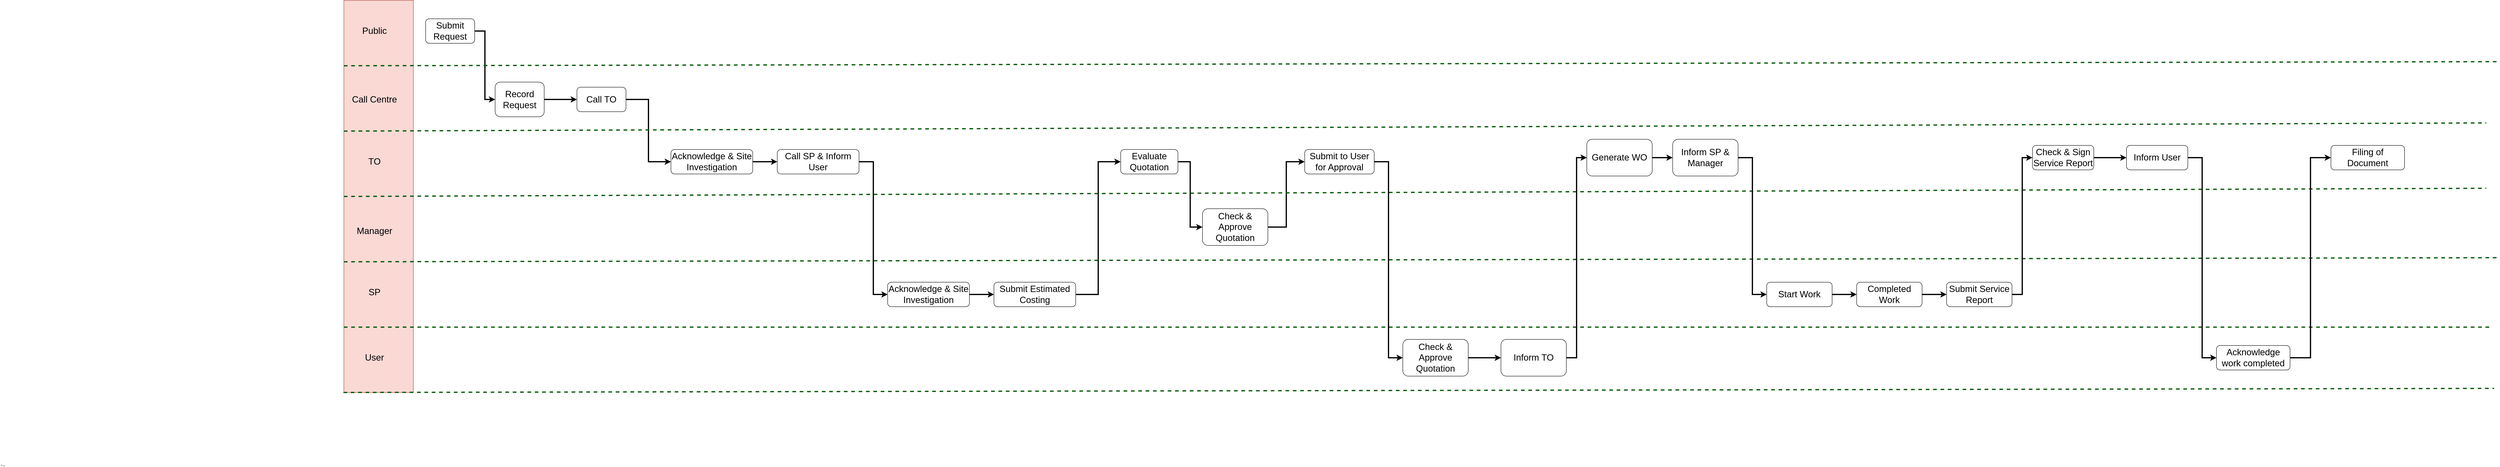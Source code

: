 <mxfile version="20.3.6" type="github" pages="2">
  <diagram name="ASIS" id="c7488fd3-1785-93aa-aadb-54a6760d102a">
    <mxGraphModel dx="3470" dy="3062" grid="1" gridSize="10" guides="1" tooltips="1" connect="1" arrows="1" fold="1" page="1" pageScale="1" pageWidth="1100" pageHeight="850" background="none" math="0" shadow="0">
      <root>
        <mxCell id="0" />
        <mxCell id="1" parent="0" />
        <mxCell id="FxHqRFaN5W-CUsaodQjh-1" value="" style="rounded=0;whiteSpace=wrap;html=1;fontSize=22;fillColor=#fad9d5;strokeColor=#ae4132;" vertex="1" parent="1">
          <mxGeometry x="-170" y="-1520" width="170" height="960" as="geometry" />
        </mxCell>
        <mxCell id="NeaglDlFWtQ8QKgBVWSo-34" value="" style="endArrow=none;dashed=1;html=1;rounded=0;" edge="1" parent="1">
          <mxGeometry width="50" height="50" relative="1" as="geometry">
            <mxPoint x="-1000" y="-380" as="sourcePoint" />
            <mxPoint x="-1010" y="-382.414" as="targetPoint" />
          </mxGeometry>
        </mxCell>
        <mxCell id="NeaglDlFWtQ8QKgBVWSo-36" value="Public" style="text;html=1;strokeColor=none;fillColor=none;align=center;verticalAlign=middle;whiteSpace=wrap;rounded=0;fontSize=22;" vertex="1" parent="1">
          <mxGeometry x="-160" y="-1460" width="130" height="30" as="geometry" />
        </mxCell>
        <mxCell id="NeaglDlFWtQ8QKgBVWSo-37" value="Call Centre&lt;span style=&quot;color: rgba(0, 0, 0, 0); font-family: monospace; font-size: 0px; text-align: start;&quot;&gt;%3CmxGraphModel%3E%3Croot%3E%3CmxCell%20id%3D%220%22%2F%3E%3CmxCell%20id%3D%221%22%20parent%3D%220%22%2F%3E%3CmxCell%20id%3D%222%22%20value%3D%22Public%22%20style%3D%22text%3Bhtml%3D1%3BstrokeColor%3Dnone%3BfillColor%3Dnone%3Balign%3Dcenter%3BverticalAlign%3Dmiddle%3BwhiteSpace%3Dwrap%3Brounded%3D0%3BfontSize%3D22%3B%22%20vertex%3D%221%22%20parent%3D%221%22%3E%3CmxGeometry%20x%3D%22-190%22%20y%3D%22-1460%22%20width%3D%22130%22%20height%3D%2230%22%20as%3D%22geometry%22%2F%3E%3C%2FmxCell%3E%3C%2Froot%3E%3C%2FmxGraphModel%3E&lt;/span&gt;" style="text;html=1;strokeColor=none;fillColor=none;align=center;verticalAlign=middle;whiteSpace=wrap;rounded=0;fontSize=22;" vertex="1" parent="1">
          <mxGeometry x="-160" y="-1292.5" width="130" height="30" as="geometry" />
        </mxCell>
        <mxCell id="NeaglDlFWtQ8QKgBVWSo-38" value="TO" style="text;html=1;strokeColor=none;fillColor=none;align=center;verticalAlign=middle;whiteSpace=wrap;rounded=0;fontSize=22;" vertex="1" parent="1">
          <mxGeometry x="-160" y="-1140" width="130" height="30" as="geometry" />
        </mxCell>
        <mxCell id="NeaglDlFWtQ8QKgBVWSo-39" value="Manager" style="text;html=1;strokeColor=none;fillColor=none;align=center;verticalAlign=middle;whiteSpace=wrap;rounded=0;fontSize=22;" vertex="1" parent="1">
          <mxGeometry x="-160" y="-970" width="130" height="30" as="geometry" />
        </mxCell>
        <mxCell id="NeaglDlFWtQ8QKgBVWSo-40" value="SP" style="text;html=1;strokeColor=none;fillColor=none;align=center;verticalAlign=middle;whiteSpace=wrap;rounded=0;fontSize=22;" vertex="1" parent="1">
          <mxGeometry x="-160" y="-820" width="130" height="30" as="geometry" />
        </mxCell>
        <mxCell id="NeaglDlFWtQ8QKgBVWSo-41" value="User" style="text;html=1;strokeColor=none;fillColor=none;align=center;verticalAlign=middle;whiteSpace=wrap;rounded=0;fontSize=22;" vertex="1" parent="1">
          <mxGeometry x="-160" y="-660" width="130" height="30" as="geometry" />
        </mxCell>
        <mxCell id="NeaglDlFWtQ8QKgBVWSo-46" value="" style="edgeStyle=orthogonalEdgeStyle;rounded=0;orthogonalLoop=1;jettySize=auto;html=1;fontSize=22;entryX=0;entryY=0.5;entryDx=0;entryDy=0;strokeWidth=3;" edge="1" parent="1" source="NeaglDlFWtQ8QKgBVWSo-42" target="NeaglDlFWtQ8QKgBVWSo-43">
          <mxGeometry relative="1" as="geometry">
            <mxPoint x="370" y="-1445" as="targetPoint" />
          </mxGeometry>
        </mxCell>
        <mxCell id="NeaglDlFWtQ8QKgBVWSo-42" value="Submit Request" style="rounded=1;whiteSpace=wrap;html=1;fontSize=22;" vertex="1" parent="1">
          <mxGeometry x="30" y="-1475" width="120" height="60" as="geometry" />
        </mxCell>
        <mxCell id="NeaglDlFWtQ8QKgBVWSo-49" value="" style="edgeStyle=orthogonalEdgeStyle;rounded=0;orthogonalLoop=1;jettySize=auto;html=1;fontSize=22;strokeWidth=3;" edge="1" parent="1" source="NeaglDlFWtQ8QKgBVWSo-43" target="NeaglDlFWtQ8QKgBVWSo-48">
          <mxGeometry relative="1" as="geometry" />
        </mxCell>
        <mxCell id="NeaglDlFWtQ8QKgBVWSo-43" value="Record Request" style="rounded=1;whiteSpace=wrap;html=1;fontSize=22;" vertex="1" parent="1">
          <mxGeometry x="200" y="-1320" width="120" height="85" as="geometry" />
        </mxCell>
        <mxCell id="FxHqRFaN5W-CUsaodQjh-2" style="edgeStyle=orthogonalEdgeStyle;rounded=0;orthogonalLoop=1;jettySize=auto;html=1;entryX=0;entryY=0.5;entryDx=0;entryDy=0;strokeWidth=3;fontSize=22;" edge="1" parent="1" source="NeaglDlFWtQ8QKgBVWSo-48" target="NeaglDlFWtQ8QKgBVWSo-50">
          <mxGeometry relative="1" as="geometry" />
        </mxCell>
        <mxCell id="NeaglDlFWtQ8QKgBVWSo-48" value="Call TO" style="rounded=1;whiteSpace=wrap;html=1;fontSize=22;" vertex="1" parent="1">
          <mxGeometry x="400" y="-1307.5" width="120" height="60" as="geometry" />
        </mxCell>
        <mxCell id="NeaglDlFWtQ8QKgBVWSo-54" value="" style="edgeStyle=orthogonalEdgeStyle;rounded=0;orthogonalLoop=1;jettySize=auto;html=1;fontSize=22;strokeWidth=3;" edge="1" parent="1" source="NeaglDlFWtQ8QKgBVWSo-50" target="NeaglDlFWtQ8QKgBVWSo-53">
          <mxGeometry relative="1" as="geometry" />
        </mxCell>
        <mxCell id="NeaglDlFWtQ8QKgBVWSo-50" value="Acknowledge &amp;amp; Site Investigation" style="rounded=1;whiteSpace=wrap;html=1;fontSize=22;" vertex="1" parent="1">
          <mxGeometry x="630" y="-1155" width="200" height="60" as="geometry" />
        </mxCell>
        <mxCell id="NeaglDlFWtQ8QKgBVWSo-57" style="edgeStyle=orthogonalEdgeStyle;rounded=0;orthogonalLoop=1;jettySize=auto;html=1;exitX=1;exitY=0.5;exitDx=0;exitDy=0;entryX=0;entryY=0.5;entryDx=0;entryDy=0;fontSize=22;strokeWidth=3;" edge="1" parent="1" source="NeaglDlFWtQ8QKgBVWSo-53" target="NeaglDlFWtQ8QKgBVWSo-56">
          <mxGeometry relative="1" as="geometry" />
        </mxCell>
        <mxCell id="NeaglDlFWtQ8QKgBVWSo-53" value="Call SP &amp;amp; Inform User" style="rounded=1;whiteSpace=wrap;html=1;fontSize=22;" vertex="1" parent="1">
          <mxGeometry x="890" y="-1155" width="200" height="60" as="geometry" />
        </mxCell>
        <mxCell id="NeaglDlFWtQ8QKgBVWSo-66" style="edgeStyle=orthogonalEdgeStyle;rounded=0;orthogonalLoop=1;jettySize=auto;html=1;entryX=0;entryY=0.5;entryDx=0;entryDy=0;fontSize=22;strokeWidth=3;" edge="1" parent="1" source="NeaglDlFWtQ8QKgBVWSo-55" target="NeaglDlFWtQ8QKgBVWSo-61">
          <mxGeometry relative="1" as="geometry" />
        </mxCell>
        <mxCell id="NeaglDlFWtQ8QKgBVWSo-55" value="Submit Estimated Costing" style="rounded=1;whiteSpace=wrap;html=1;fontSize=22;" vertex="1" parent="1">
          <mxGeometry x="1420" y="-830" width="200" height="60" as="geometry" />
        </mxCell>
        <mxCell id="NeaglDlFWtQ8QKgBVWSo-60" value="" style="edgeStyle=orthogonalEdgeStyle;rounded=0;orthogonalLoop=1;jettySize=auto;html=1;fontSize=22;strokeWidth=3;" edge="1" parent="1" source="NeaglDlFWtQ8QKgBVWSo-56" target="NeaglDlFWtQ8QKgBVWSo-55">
          <mxGeometry relative="1" as="geometry" />
        </mxCell>
        <mxCell id="NeaglDlFWtQ8QKgBVWSo-56" value="Acknowledge &amp;amp; Site Investigation" style="rounded=1;whiteSpace=wrap;html=1;fontSize=22;" vertex="1" parent="1">
          <mxGeometry x="1160" y="-830" width="200" height="60" as="geometry" />
        </mxCell>
        <mxCell id="NeaglDlFWtQ8QKgBVWSo-69" style="edgeStyle=orthogonalEdgeStyle;rounded=0;orthogonalLoop=1;jettySize=auto;html=1;fontSize=22;entryX=0;entryY=0.5;entryDx=0;entryDy=0;strokeWidth=3;" edge="1" parent="1" source="NeaglDlFWtQ8QKgBVWSo-61" target="NeaglDlFWtQ8QKgBVWSo-67">
          <mxGeometry relative="1" as="geometry" />
        </mxCell>
        <mxCell id="NeaglDlFWtQ8QKgBVWSo-61" value="Evaluate Quotation" style="rounded=1;whiteSpace=wrap;html=1;fontSize=22;" vertex="1" parent="1">
          <mxGeometry x="1730" y="-1155" width="140" height="60" as="geometry" />
        </mxCell>
        <mxCell id="NeaglDlFWtQ8QKgBVWSo-71" style="edgeStyle=orthogonalEdgeStyle;rounded=0;orthogonalLoop=1;jettySize=auto;html=1;entryX=0;entryY=0.5;entryDx=0;entryDy=0;fontSize=22;strokeWidth=3;" edge="1" parent="1" source="NeaglDlFWtQ8QKgBVWSo-67" target="NeaglDlFWtQ8QKgBVWSo-111">
          <mxGeometry relative="1" as="geometry" />
        </mxCell>
        <mxCell id="NeaglDlFWtQ8QKgBVWSo-67" value="Check &amp;amp; Approve Quotation" style="rounded=1;whiteSpace=wrap;html=1;fontSize=22;" vertex="1" parent="1">
          <mxGeometry x="1930" y="-1010" width="160" height="90" as="geometry" />
        </mxCell>
        <mxCell id="NeaglDlFWtQ8QKgBVWSo-83" value="" style="edgeStyle=orthogonalEdgeStyle;rounded=0;orthogonalLoop=1;jettySize=auto;html=1;strokeWidth=3;fontSize=22;" edge="1" parent="1" source="NeaglDlFWtQ8QKgBVWSo-68" target="NeaglDlFWtQ8QKgBVWSo-82">
          <mxGeometry relative="1" as="geometry" />
        </mxCell>
        <mxCell id="NeaglDlFWtQ8QKgBVWSo-68" value="Check &amp;amp; Approve Quotation" style="rounded=1;whiteSpace=wrap;html=1;fontSize=22;" vertex="1" parent="1">
          <mxGeometry x="2420" y="-690" width="160" height="90" as="geometry" />
        </mxCell>
        <mxCell id="NeaglDlFWtQ8QKgBVWSo-72" value="" style="endArrow=none;dashed=1;html=1;rounded=0;fontSize=22;fillColor=#008a00;strokeColor=#005700;strokeWidth=3;" edge="1" parent="1">
          <mxGeometry width="50" height="50" relative="1" as="geometry">
            <mxPoint x="-170" y="-1360" as="sourcePoint" />
            <mxPoint x="5100" y="-1370" as="targetPoint" />
          </mxGeometry>
        </mxCell>
        <mxCell id="NeaglDlFWtQ8QKgBVWSo-76" value="" style="endArrow=none;dashed=1;html=1;rounded=0;fontSize=22;fillColor=#008a00;strokeColor=#005700;strokeWidth=3;" edge="1" parent="1">
          <mxGeometry width="50" height="50" relative="1" as="geometry">
            <mxPoint x="-170" y="-720" as="sourcePoint" />
            <mxPoint x="5080" y="-720" as="targetPoint" />
          </mxGeometry>
        </mxCell>
        <mxCell id="NeaglDlFWtQ8QKgBVWSo-78" value="" style="endArrow=none;dashed=1;html=1;rounded=0;fontSize=22;fillColor=#008a00;strokeColor=#005700;strokeWidth=3;" edge="1" parent="1">
          <mxGeometry width="50" height="50" relative="1" as="geometry">
            <mxPoint x="-170" y="-1200" as="sourcePoint" />
            <mxPoint x="5070" y="-1220" as="targetPoint" />
          </mxGeometry>
        </mxCell>
        <mxCell id="NeaglDlFWtQ8QKgBVWSo-79" value="" style="endArrow=none;dashed=1;html=1;rounded=0;fontSize=22;fillColor=#008a00;strokeColor=#005700;strokeWidth=3;" edge="1" parent="1">
          <mxGeometry width="50" height="50" relative="1" as="geometry">
            <mxPoint x="-170" y="-1040" as="sourcePoint" />
            <mxPoint x="5070" y="-1060" as="targetPoint" />
          </mxGeometry>
        </mxCell>
        <mxCell id="NeaglDlFWtQ8QKgBVWSo-80" value="" style="endArrow=none;dashed=1;html=1;rounded=0;fontSize=22;fillColor=#008a00;strokeColor=#005700;strokeWidth=3;" edge="1" parent="1">
          <mxGeometry width="50" height="50" relative="1" as="geometry">
            <mxPoint x="-170" y="-880" as="sourcePoint" />
            <mxPoint x="5100" y="-890" as="targetPoint" />
          </mxGeometry>
        </mxCell>
        <mxCell id="NeaglDlFWtQ8QKgBVWSo-81" value="" style="endArrow=none;dashed=1;html=1;rounded=0;fontSize=22;fillColor=#008a00;strokeColor=#005700;strokeWidth=3;" edge="1" parent="1">
          <mxGeometry width="50" height="50" relative="1" as="geometry">
            <mxPoint x="-171" y="-560" as="sourcePoint" />
            <mxPoint x="5089" y="-570" as="targetPoint" />
          </mxGeometry>
        </mxCell>
        <mxCell id="NeaglDlFWtQ8QKgBVWSo-86" style="edgeStyle=orthogonalEdgeStyle;rounded=0;orthogonalLoop=1;jettySize=auto;html=1;entryX=0;entryY=0.5;entryDx=0;entryDy=0;strokeWidth=3;fontSize=22;" edge="1" parent="1" source="NeaglDlFWtQ8QKgBVWSo-82" target="NeaglDlFWtQ8QKgBVWSo-84">
          <mxGeometry relative="1" as="geometry" />
        </mxCell>
        <mxCell id="NeaglDlFWtQ8QKgBVWSo-82" value="Inform TO" style="rounded=1;whiteSpace=wrap;html=1;fontSize=22;" vertex="1" parent="1">
          <mxGeometry x="2660" y="-690" width="160" height="90" as="geometry" />
        </mxCell>
        <mxCell id="NeaglDlFWtQ8QKgBVWSo-89" value="" style="edgeStyle=orthogonalEdgeStyle;rounded=0;orthogonalLoop=1;jettySize=auto;html=1;strokeWidth=3;fontSize=22;" edge="1" parent="1" source="NeaglDlFWtQ8QKgBVWSo-84" target="NeaglDlFWtQ8QKgBVWSo-88">
          <mxGeometry relative="1" as="geometry" />
        </mxCell>
        <mxCell id="NeaglDlFWtQ8QKgBVWSo-84" value="Generate WO" style="rounded=1;whiteSpace=wrap;html=1;fontSize=22;" vertex="1" parent="1">
          <mxGeometry x="2870" y="-1180" width="160" height="90" as="geometry" />
        </mxCell>
        <mxCell id="NeaglDlFWtQ8QKgBVWSo-93" value="" style="edgeStyle=orthogonalEdgeStyle;rounded=0;orthogonalLoop=1;jettySize=auto;html=1;strokeWidth=3;fontSize=22;" edge="1" parent="1" source="NeaglDlFWtQ8QKgBVWSo-87" target="NeaglDlFWtQ8QKgBVWSo-91">
          <mxGeometry relative="1" as="geometry" />
        </mxCell>
        <mxCell id="NeaglDlFWtQ8QKgBVWSo-87" value="Start Work" style="rounded=1;whiteSpace=wrap;html=1;fontSize=22;" vertex="1" parent="1">
          <mxGeometry x="3310" y="-830" width="160" height="60" as="geometry" />
        </mxCell>
        <mxCell id="NeaglDlFWtQ8QKgBVWSo-90" value="" style="edgeStyle=orthogonalEdgeStyle;rounded=0;orthogonalLoop=1;jettySize=auto;html=1;strokeWidth=3;fontSize=22;entryX=0;entryY=0.5;entryDx=0;entryDy=0;" edge="1" parent="1" source="NeaglDlFWtQ8QKgBVWSo-88" target="NeaglDlFWtQ8QKgBVWSo-87">
          <mxGeometry relative="1" as="geometry" />
        </mxCell>
        <mxCell id="NeaglDlFWtQ8QKgBVWSo-88" value="Inform SP &amp;amp; Manager" style="rounded=1;whiteSpace=wrap;html=1;fontSize=22;" vertex="1" parent="1">
          <mxGeometry x="3080" y="-1180" width="160" height="90" as="geometry" />
        </mxCell>
        <mxCell id="NeaglDlFWtQ8QKgBVWSo-94" value="" style="edgeStyle=orthogonalEdgeStyle;rounded=0;orthogonalLoop=1;jettySize=auto;html=1;strokeWidth=3;fontSize=22;" edge="1" parent="1" source="NeaglDlFWtQ8QKgBVWSo-91" target="NeaglDlFWtQ8QKgBVWSo-92">
          <mxGeometry relative="1" as="geometry" />
        </mxCell>
        <mxCell id="NeaglDlFWtQ8QKgBVWSo-91" value="Completed Work" style="rounded=1;whiteSpace=wrap;html=1;fontSize=22;" vertex="1" parent="1">
          <mxGeometry x="3530" y="-830" width="160" height="60" as="geometry" />
        </mxCell>
        <mxCell id="NeaglDlFWtQ8QKgBVWSo-100" value="" style="edgeStyle=orthogonalEdgeStyle;rounded=0;orthogonalLoop=1;jettySize=auto;html=1;strokeWidth=3;fontSize=22;entryX=0;entryY=0.5;entryDx=0;entryDy=0;" edge="1" parent="1" source="NeaglDlFWtQ8QKgBVWSo-92" target="NeaglDlFWtQ8QKgBVWSo-95">
          <mxGeometry relative="1" as="geometry" />
        </mxCell>
        <mxCell id="NeaglDlFWtQ8QKgBVWSo-92" value="Submit Service Report" style="rounded=1;whiteSpace=wrap;html=1;fontSize=22;" vertex="1" parent="1">
          <mxGeometry x="3750" y="-830" width="160" height="60" as="geometry" />
        </mxCell>
        <mxCell id="NeaglDlFWtQ8QKgBVWSo-109" value="" style="edgeStyle=orthogonalEdgeStyle;rounded=0;orthogonalLoop=1;jettySize=auto;html=1;strokeWidth=3;fontSize=22;" edge="1" parent="1" source="NeaglDlFWtQ8QKgBVWSo-95" target="NeaglDlFWtQ8QKgBVWSo-108">
          <mxGeometry relative="1" as="geometry" />
        </mxCell>
        <mxCell id="NeaglDlFWtQ8QKgBVWSo-95" value="Check &amp;amp; Sign Service Report" style="rounded=1;whiteSpace=wrap;html=1;fontSize=22;" vertex="1" parent="1">
          <mxGeometry x="3960" y="-1165" width="150" height="60" as="geometry" />
        </mxCell>
        <mxCell id="NeaglDlFWtQ8QKgBVWSo-115" style="edgeStyle=orthogonalEdgeStyle;rounded=0;orthogonalLoop=1;jettySize=auto;html=1;entryX=0;entryY=0.5;entryDx=0;entryDy=0;strokeWidth=3;fontSize=22;" edge="1" parent="1" source="NeaglDlFWtQ8QKgBVWSo-108" target="NeaglDlFWtQ8QKgBVWSo-114">
          <mxGeometry relative="1" as="geometry" />
        </mxCell>
        <mxCell id="NeaglDlFWtQ8QKgBVWSo-108" value="Inform User" style="rounded=1;whiteSpace=wrap;html=1;fontSize=22;" vertex="1" parent="1">
          <mxGeometry x="4190" y="-1165" width="150" height="60" as="geometry" />
        </mxCell>
        <mxCell id="NeaglDlFWtQ8QKgBVWSo-112" style="edgeStyle=orthogonalEdgeStyle;rounded=0;orthogonalLoop=1;jettySize=auto;html=1;entryX=0;entryY=0.5;entryDx=0;entryDy=0;strokeWidth=3;fontSize=22;" edge="1" parent="1" source="NeaglDlFWtQ8QKgBVWSo-111" target="NeaglDlFWtQ8QKgBVWSo-68">
          <mxGeometry relative="1" as="geometry" />
        </mxCell>
        <mxCell id="NeaglDlFWtQ8QKgBVWSo-111" value="Submit to User for Approval" style="rounded=1;whiteSpace=wrap;html=1;fontSize=22;" vertex="1" parent="1">
          <mxGeometry x="2180" y="-1155" width="170" height="60" as="geometry" />
        </mxCell>
        <mxCell id="NeaglDlFWtQ8QKgBVWSo-117" style="edgeStyle=orthogonalEdgeStyle;rounded=0;orthogonalLoop=1;jettySize=auto;html=1;entryX=0;entryY=0.5;entryDx=0;entryDy=0;strokeWidth=3;fontSize=22;" edge="1" parent="1" source="NeaglDlFWtQ8QKgBVWSo-114" target="NeaglDlFWtQ8QKgBVWSo-116">
          <mxGeometry relative="1" as="geometry" />
        </mxCell>
        <mxCell id="NeaglDlFWtQ8QKgBVWSo-114" value="Acknowledge work completed" style="rounded=1;whiteSpace=wrap;html=1;fontSize=22;" vertex="1" parent="1">
          <mxGeometry x="4410" y="-675" width="180" height="60" as="geometry" />
        </mxCell>
        <mxCell id="NeaglDlFWtQ8QKgBVWSo-116" value="Filing of Document" style="rounded=1;whiteSpace=wrap;html=1;fontSize=22;" vertex="1" parent="1">
          <mxGeometry x="4690" y="-1165" width="180" height="60" as="geometry" />
        </mxCell>
        <mxCell id="BtrbXMKDM2yIWQPxYRIO-1" style="edgeStyle=orthogonalEdgeStyle;rounded=0;orthogonalLoop=1;jettySize=auto;html=1;exitX=0.5;exitY=1;exitDx=0;exitDy=0;strokeWidth=3;fontSize=22;" edge="1" parent="1" source="NeaglDlFWtQ8QKgBVWSo-39" target="NeaglDlFWtQ8QKgBVWSo-39">
          <mxGeometry relative="1" as="geometry" />
        </mxCell>
      </root>
    </mxGraphModel>
  </diagram>
  <diagram name="TOBE" id="hmnUseoVi6uBbz61KYQH">
    <mxGraphModel dx="4260" dy="3516" grid="1" gridSize="10" guides="1" tooltips="1" connect="1" arrows="1" fold="1" page="1" pageScale="1" pageWidth="1100" pageHeight="850" background="none" math="0" shadow="0">
      <root>
        <mxCell id="Gj5lnTlZUi1Xis_YQHNW-0" />
        <mxCell id="Gj5lnTlZUi1Xis_YQHNW-1" parent="Gj5lnTlZUi1Xis_YQHNW-0" />
        <mxCell id="Gj5lnTlZUi1Xis_YQHNW-2" value="" style="rounded=0;whiteSpace=wrap;html=1;fontSize=22;fillColor=#b1ddf0;strokeColor=#10739e;" vertex="1" parent="Gj5lnTlZUi1Xis_YQHNW-1">
          <mxGeometry x="-170" y="-1520" width="180" height="1130" as="geometry" />
        </mxCell>
        <mxCell id="Gj5lnTlZUi1Xis_YQHNW-3" value="" style="endArrow=none;dashed=1;html=1;rounded=0;" edge="1" parent="Gj5lnTlZUi1Xis_YQHNW-1">
          <mxGeometry width="50" height="50" relative="1" as="geometry">
            <mxPoint x="-1000" y="-380" as="sourcePoint" />
            <mxPoint x="-1010" y="-382.414" as="targetPoint" />
          </mxGeometry>
        </mxCell>
        <mxCell id="Gj5lnTlZUi1Xis_YQHNW-4" value="Public" style="text;html=1;strokeColor=none;fillColor=none;align=center;verticalAlign=middle;whiteSpace=wrap;rounded=0;fontSize=22;" vertex="1" parent="Gj5lnTlZUi1Xis_YQHNW-1">
          <mxGeometry x="-160" y="-1460" width="130" height="30" as="geometry" />
        </mxCell>
        <mxCell id="Gj5lnTlZUi1Xis_YQHNW-5" value="Call Centre&lt;span style=&quot;color: rgba(0, 0, 0, 0); font-family: monospace; font-size: 0px; text-align: start;&quot;&gt;%3CmxGraphModel%3E%3Croot%3E%3CmxCell%20id%3D%220%22%2F%3E%3CmxCell%20id%3D%221%22%20parent%3D%220%22%2F%3E%3CmxCell%20id%3D%222%22%20value%3D%22Public%22%20style%3D%22text%3Bhtml%3D1%3BstrokeColor%3Dnone%3BfillColor%3Dnone%3Balign%3Dcenter%3BverticalAlign%3Dmiddle%3BwhiteSpace%3Dwrap%3Brounded%3D0%3BfontSize%3D22%3B%22%20vertex%3D%221%22%20parent%3D%221%22%3E%3CmxGeometry%20x%3D%22-190%22%20y%3D%22-1460%22%20width%3D%22130%22%20height%3D%2230%22%20as%3D%22geometry%22%2F%3E%3C%2FmxCell%3E%3C%2Froot%3E%3C%2FmxGraphModel%3E&lt;/span&gt;" style="text;html=1;strokeColor=none;fillColor=none;align=center;verticalAlign=middle;whiteSpace=wrap;rounded=0;fontSize=22;" vertex="1" parent="Gj5lnTlZUi1Xis_YQHNW-1">
          <mxGeometry x="-160" y="-1292.5" width="130" height="30" as="geometry" />
        </mxCell>
        <mxCell id="Gj5lnTlZUi1Xis_YQHNW-6" value="TO" style="text;html=1;strokeColor=none;fillColor=none;align=center;verticalAlign=middle;whiteSpace=wrap;rounded=0;fontSize=22;" vertex="1" parent="Gj5lnTlZUi1Xis_YQHNW-1">
          <mxGeometry x="-160" y="-1140" width="130" height="30" as="geometry" />
        </mxCell>
        <mxCell id="Gj5lnTlZUi1Xis_YQHNW-7" value="Manager" style="text;html=1;strokeColor=none;fillColor=none;align=center;verticalAlign=middle;whiteSpace=wrap;rounded=0;fontSize=22;" vertex="1" parent="Gj5lnTlZUi1Xis_YQHNW-1">
          <mxGeometry x="-160" y="-970" width="130" height="30" as="geometry" />
        </mxCell>
        <mxCell id="Gj5lnTlZUi1Xis_YQHNW-8" value="SP" style="text;html=1;strokeColor=none;fillColor=none;align=center;verticalAlign=middle;whiteSpace=wrap;rounded=0;fontSize=22;" vertex="1" parent="Gj5lnTlZUi1Xis_YQHNW-1">
          <mxGeometry x="-160" y="-820" width="130" height="30" as="geometry" />
        </mxCell>
        <mxCell id="Gj5lnTlZUi1Xis_YQHNW-9" value="User" style="text;html=1;strokeColor=none;fillColor=none;align=center;verticalAlign=middle;whiteSpace=wrap;rounded=0;fontSize=22;" vertex="1" parent="Gj5lnTlZUi1Xis_YQHNW-1">
          <mxGeometry x="-160" y="-660" width="130" height="30" as="geometry" />
        </mxCell>
        <mxCell id="ZM6BxLnrsAWt5WzcfR6r-18" style="edgeStyle=orthogonalEdgeStyle;rounded=0;orthogonalLoop=1;jettySize=auto;html=1;exitX=0.5;exitY=1;exitDx=0;exitDy=0;strokeWidth=3;fontSize=22;dashed=1;" edge="1" parent="Gj5lnTlZUi1Xis_YQHNW-1" source="Gj5lnTlZUi1Xis_YQHNW-13">
          <mxGeometry relative="1" as="geometry">
            <mxPoint x="260" y="-520" as="targetPoint" />
          </mxGeometry>
        </mxCell>
        <mxCell id="ZM6BxLnrsAWt5WzcfR6r-27" style="edgeStyle=orthogonalEdgeStyle;rounded=0;orthogonalLoop=1;jettySize=auto;html=1;exitX=1;exitY=0.5;exitDx=0;exitDy=0;entryX=0;entryY=0.5;entryDx=0;entryDy=0;strokeWidth=3;fontSize=22;" edge="1" parent="Gj5lnTlZUi1Xis_YQHNW-1" source="Gj5lnTlZUi1Xis_YQHNW-13" target="Gj5lnTlZUi1Xis_YQHNW-23">
          <mxGeometry relative="1" as="geometry" />
        </mxCell>
        <mxCell id="Gj5lnTlZUi1Xis_YQHNW-13" value="Record Request" style="rounded=1;whiteSpace=wrap;html=1;fontSize=22;" vertex="1" parent="Gj5lnTlZUi1Xis_YQHNW-1">
          <mxGeometry x="200" y="-1320" width="120" height="85" as="geometry" />
        </mxCell>
        <mxCell id="Gj5lnTlZUi1Xis_YQHNW-20" style="edgeStyle=orthogonalEdgeStyle;rounded=0;orthogonalLoop=1;jettySize=auto;html=1;entryX=0;entryY=0.5;entryDx=0;entryDy=0;fontSize=22;strokeWidth=3;" edge="1" parent="Gj5lnTlZUi1Xis_YQHNW-1" source="Gj5lnTlZUi1Xis_YQHNW-21" target="Gj5lnTlZUi1Xis_YQHNW-25">
          <mxGeometry relative="1" as="geometry" />
        </mxCell>
        <mxCell id="Gj5lnTlZUi1Xis_YQHNW-21" value="Submit Estimated Costing" style="rounded=1;whiteSpace=wrap;html=1;fontSize=22;" vertex="1" parent="Gj5lnTlZUi1Xis_YQHNW-1">
          <mxGeometry x="1440" y="-500" width="200" height="60" as="geometry" />
        </mxCell>
        <mxCell id="Gj5lnTlZUi1Xis_YQHNW-22" value="" style="edgeStyle=orthogonalEdgeStyle;rounded=0;orthogonalLoop=1;jettySize=auto;html=1;fontSize=22;strokeWidth=3;" edge="1" parent="Gj5lnTlZUi1Xis_YQHNW-1" source="Gj5lnTlZUi1Xis_YQHNW-23" target="Gj5lnTlZUi1Xis_YQHNW-21">
          <mxGeometry relative="1" as="geometry" />
        </mxCell>
        <mxCell id="ZM6BxLnrsAWt5WzcfR6r-29" style="edgeStyle=orthogonalEdgeStyle;rounded=0;orthogonalLoop=1;jettySize=auto;html=1;exitX=0.5;exitY=1;exitDx=0;exitDy=0;dashed=1;strokeWidth=3;fontSize=22;" edge="1" parent="Gj5lnTlZUi1Xis_YQHNW-1" source="Gj5lnTlZUi1Xis_YQHNW-23">
          <mxGeometry relative="1" as="geometry">
            <mxPoint x="1260" y="-500" as="targetPoint" />
          </mxGeometry>
        </mxCell>
        <mxCell id="Gj5lnTlZUi1Xis_YQHNW-23" value="Acknowledge &amp;amp; Site Investigation" style="rounded=1;whiteSpace=wrap;html=1;fontSize=22;" vertex="1" parent="Gj5lnTlZUi1Xis_YQHNW-1">
          <mxGeometry x="1160" y="-830" width="200" height="60" as="geometry" />
        </mxCell>
        <mxCell id="Gj5lnTlZUi1Xis_YQHNW-24" style="edgeStyle=orthogonalEdgeStyle;rounded=0;orthogonalLoop=1;jettySize=auto;html=1;fontSize=22;entryX=0;entryY=0.5;entryDx=0;entryDy=0;strokeWidth=3;" edge="1" parent="Gj5lnTlZUi1Xis_YQHNW-1" source="Gj5lnTlZUi1Xis_YQHNW-25" target="Gj5lnTlZUi1Xis_YQHNW-27">
          <mxGeometry relative="1" as="geometry" />
        </mxCell>
        <mxCell id="Gj5lnTlZUi1Xis_YQHNW-25" value="Evaluate Quotation" style="rounded=1;whiteSpace=wrap;html=1;fontSize=22;" vertex="1" parent="Gj5lnTlZUi1Xis_YQHNW-1">
          <mxGeometry x="1730" y="-1155" width="140" height="60" as="geometry" />
        </mxCell>
        <mxCell id="Gj5lnTlZUi1Xis_YQHNW-26" style="edgeStyle=orthogonalEdgeStyle;rounded=0;orthogonalLoop=1;jettySize=auto;html=1;entryX=0;entryY=0.5;entryDx=0;entryDy=0;fontSize=22;strokeWidth=3;" edge="1" parent="Gj5lnTlZUi1Xis_YQHNW-1" source="Gj5lnTlZUi1Xis_YQHNW-27" target="Gj5lnTlZUi1Xis_YQHNW-53">
          <mxGeometry relative="1" as="geometry" />
        </mxCell>
        <mxCell id="Gj5lnTlZUi1Xis_YQHNW-27" value="Check &amp;amp; Approve Quotation" style="rounded=1;whiteSpace=wrap;html=1;fontSize=22;" vertex="1" parent="Gj5lnTlZUi1Xis_YQHNW-1">
          <mxGeometry x="1930" y="-1010" width="160" height="90" as="geometry" />
        </mxCell>
        <mxCell id="Gj5lnTlZUi1Xis_YQHNW-28" value="" style="edgeStyle=orthogonalEdgeStyle;rounded=0;orthogonalLoop=1;jettySize=auto;html=1;strokeWidth=3;fontSize=22;" edge="1" parent="Gj5lnTlZUi1Xis_YQHNW-1" source="Gj5lnTlZUi1Xis_YQHNW-29" target="Gj5lnTlZUi1Xis_YQHNW-37">
          <mxGeometry relative="1" as="geometry" />
        </mxCell>
        <mxCell id="Gj5lnTlZUi1Xis_YQHNW-29" value="Check &amp;amp; Approve Quotation" style="rounded=1;whiteSpace=wrap;html=1;fontSize=22;" vertex="1" parent="Gj5lnTlZUi1Xis_YQHNW-1">
          <mxGeometry x="2420" y="-690" width="160" height="90" as="geometry" />
        </mxCell>
        <mxCell id="Gj5lnTlZUi1Xis_YQHNW-30" value="" style="endArrow=none;dashed=1;html=1;rounded=0;fontSize=22;fillColor=#008a00;strokeColor=#005700;strokeWidth=3;" edge="1" parent="Gj5lnTlZUi1Xis_YQHNW-1">
          <mxGeometry width="50" height="50" relative="1" as="geometry">
            <mxPoint x="-170" y="-1360" as="sourcePoint" />
            <mxPoint x="5100" y="-1370" as="targetPoint" />
          </mxGeometry>
        </mxCell>
        <mxCell id="Gj5lnTlZUi1Xis_YQHNW-31" value="" style="endArrow=none;dashed=1;html=1;rounded=0;fontSize=22;fillColor=#008a00;strokeColor=#005700;strokeWidth=3;" edge="1" parent="Gj5lnTlZUi1Xis_YQHNW-1">
          <mxGeometry width="50" height="50" relative="1" as="geometry">
            <mxPoint x="-170" y="-720" as="sourcePoint" />
            <mxPoint x="5080" y="-720" as="targetPoint" />
          </mxGeometry>
        </mxCell>
        <mxCell id="Gj5lnTlZUi1Xis_YQHNW-32" value="" style="endArrow=none;dashed=1;html=1;rounded=0;fontSize=22;fillColor=#008a00;strokeColor=#005700;strokeWidth=3;" edge="1" parent="Gj5lnTlZUi1Xis_YQHNW-1">
          <mxGeometry width="50" height="50" relative="1" as="geometry">
            <mxPoint x="-170" y="-1200" as="sourcePoint" />
            <mxPoint x="5070" y="-1220" as="targetPoint" />
          </mxGeometry>
        </mxCell>
        <mxCell id="Gj5lnTlZUi1Xis_YQHNW-33" value="" style="endArrow=none;dashed=1;html=1;rounded=0;fontSize=22;fillColor=#008a00;strokeColor=#005700;strokeWidth=3;" edge="1" parent="Gj5lnTlZUi1Xis_YQHNW-1">
          <mxGeometry width="50" height="50" relative="1" as="geometry">
            <mxPoint x="-170" y="-1040" as="sourcePoint" />
            <mxPoint x="5070" y="-1060" as="targetPoint" />
          </mxGeometry>
        </mxCell>
        <mxCell id="Gj5lnTlZUi1Xis_YQHNW-34" value="" style="endArrow=none;dashed=1;html=1;rounded=0;fontSize=22;fillColor=#008a00;strokeColor=#005700;strokeWidth=3;" edge="1" parent="Gj5lnTlZUi1Xis_YQHNW-1">
          <mxGeometry width="50" height="50" relative="1" as="geometry">
            <mxPoint x="-170" y="-880" as="sourcePoint" />
            <mxPoint x="5100" y="-890" as="targetPoint" />
          </mxGeometry>
        </mxCell>
        <mxCell id="Gj5lnTlZUi1Xis_YQHNW-35" value="" style="endArrow=none;dashed=1;html=1;rounded=0;fontSize=22;fillColor=#008a00;strokeColor=#005700;strokeWidth=3;" edge="1" parent="Gj5lnTlZUi1Xis_YQHNW-1">
          <mxGeometry width="50" height="50" relative="1" as="geometry">
            <mxPoint x="-171" y="-560" as="sourcePoint" />
            <mxPoint x="5089" y="-570" as="targetPoint" />
          </mxGeometry>
        </mxCell>
        <mxCell id="Gj5lnTlZUi1Xis_YQHNW-36" style="edgeStyle=orthogonalEdgeStyle;rounded=0;orthogonalLoop=1;jettySize=auto;html=1;entryX=0;entryY=0.5;entryDx=0;entryDy=0;strokeWidth=3;fontSize=22;" edge="1" parent="Gj5lnTlZUi1Xis_YQHNW-1" source="Gj5lnTlZUi1Xis_YQHNW-37" target="Gj5lnTlZUi1Xis_YQHNW-39">
          <mxGeometry relative="1" as="geometry" />
        </mxCell>
        <mxCell id="Gj5lnTlZUi1Xis_YQHNW-37" value="Inform TO" style="rounded=1;whiteSpace=wrap;html=1;fontSize=22;" vertex="1" parent="Gj5lnTlZUi1Xis_YQHNW-1">
          <mxGeometry x="2660" y="-690" width="160" height="90" as="geometry" />
        </mxCell>
        <mxCell id="Gj5lnTlZUi1Xis_YQHNW-38" value="" style="edgeStyle=orthogonalEdgeStyle;rounded=0;orthogonalLoop=1;jettySize=auto;html=1;strokeWidth=3;fontSize=22;" edge="1" parent="Gj5lnTlZUi1Xis_YQHNW-1" source="Gj5lnTlZUi1Xis_YQHNW-39" target="Gj5lnTlZUi1Xis_YQHNW-43">
          <mxGeometry relative="1" as="geometry" />
        </mxCell>
        <mxCell id="Gj5lnTlZUi1Xis_YQHNW-39" value="Generate WO" style="rounded=1;whiteSpace=wrap;html=1;fontSize=22;" vertex="1" parent="Gj5lnTlZUi1Xis_YQHNW-1">
          <mxGeometry x="2870" y="-1180" width="160" height="90" as="geometry" />
        </mxCell>
        <mxCell id="Gj5lnTlZUi1Xis_YQHNW-40" value="" style="edgeStyle=orthogonalEdgeStyle;rounded=0;orthogonalLoop=1;jettySize=auto;html=1;strokeWidth=3;fontSize=22;" edge="1" parent="Gj5lnTlZUi1Xis_YQHNW-1" source="Gj5lnTlZUi1Xis_YQHNW-41" target="Gj5lnTlZUi1Xis_YQHNW-45">
          <mxGeometry relative="1" as="geometry" />
        </mxCell>
        <mxCell id="Gj5lnTlZUi1Xis_YQHNW-41" value="Start Work" style="rounded=1;whiteSpace=wrap;html=1;fontSize=22;" vertex="1" parent="Gj5lnTlZUi1Xis_YQHNW-1">
          <mxGeometry x="3310" y="-830" width="160" height="60" as="geometry" />
        </mxCell>
        <mxCell id="Gj5lnTlZUi1Xis_YQHNW-42" value="" style="edgeStyle=orthogonalEdgeStyle;rounded=0;orthogonalLoop=1;jettySize=auto;html=1;strokeWidth=3;fontSize=22;entryX=0;entryY=0.5;entryDx=0;entryDy=0;" edge="1" parent="Gj5lnTlZUi1Xis_YQHNW-1" source="Gj5lnTlZUi1Xis_YQHNW-43" target="Gj5lnTlZUi1Xis_YQHNW-41">
          <mxGeometry relative="1" as="geometry" />
        </mxCell>
        <mxCell id="Gj5lnTlZUi1Xis_YQHNW-43" value="Inform SP &amp;amp; Manager" style="rounded=1;whiteSpace=wrap;html=1;fontSize=22;" vertex="1" parent="Gj5lnTlZUi1Xis_YQHNW-1">
          <mxGeometry x="3080" y="-1180" width="160" height="90" as="geometry" />
        </mxCell>
        <mxCell id="Gj5lnTlZUi1Xis_YQHNW-44" value="" style="edgeStyle=orthogonalEdgeStyle;rounded=0;orthogonalLoop=1;jettySize=auto;html=1;strokeWidth=3;fontSize=22;" edge="1" parent="Gj5lnTlZUi1Xis_YQHNW-1" source="Gj5lnTlZUi1Xis_YQHNW-45" target="Gj5lnTlZUi1Xis_YQHNW-47">
          <mxGeometry relative="1" as="geometry" />
        </mxCell>
        <mxCell id="Gj5lnTlZUi1Xis_YQHNW-45" value="Completed Work" style="rounded=1;whiteSpace=wrap;html=1;fontSize=22;" vertex="1" parent="Gj5lnTlZUi1Xis_YQHNW-1">
          <mxGeometry x="3530" y="-830" width="160" height="60" as="geometry" />
        </mxCell>
        <mxCell id="Gj5lnTlZUi1Xis_YQHNW-46" value="" style="edgeStyle=orthogonalEdgeStyle;rounded=0;orthogonalLoop=1;jettySize=auto;html=1;strokeWidth=3;fontSize=22;entryX=0;entryY=0.5;entryDx=0;entryDy=0;" edge="1" parent="Gj5lnTlZUi1Xis_YQHNW-1" source="Gj5lnTlZUi1Xis_YQHNW-47" target="Gj5lnTlZUi1Xis_YQHNW-49">
          <mxGeometry relative="1" as="geometry" />
        </mxCell>
        <mxCell id="Gj5lnTlZUi1Xis_YQHNW-47" value="Submit Service Report" style="rounded=1;whiteSpace=wrap;html=1;fontSize=22;" vertex="1" parent="Gj5lnTlZUi1Xis_YQHNW-1">
          <mxGeometry x="3750" y="-830" width="160" height="60" as="geometry" />
        </mxCell>
        <mxCell id="Gj5lnTlZUi1Xis_YQHNW-48" value="" style="edgeStyle=orthogonalEdgeStyle;rounded=0;orthogonalLoop=1;jettySize=auto;html=1;strokeWidth=3;fontSize=22;" edge="1" parent="Gj5lnTlZUi1Xis_YQHNW-1" source="Gj5lnTlZUi1Xis_YQHNW-49" target="Gj5lnTlZUi1Xis_YQHNW-51">
          <mxGeometry relative="1" as="geometry" />
        </mxCell>
        <mxCell id="Gj5lnTlZUi1Xis_YQHNW-49" value="Check &amp;amp; Sign Service Report" style="rounded=1;whiteSpace=wrap;html=1;fontSize=22;" vertex="1" parent="Gj5lnTlZUi1Xis_YQHNW-1">
          <mxGeometry x="3960" y="-1165" width="150" height="60" as="geometry" />
        </mxCell>
        <mxCell id="Gj5lnTlZUi1Xis_YQHNW-50" style="edgeStyle=orthogonalEdgeStyle;rounded=0;orthogonalLoop=1;jettySize=auto;html=1;entryX=0;entryY=0.5;entryDx=0;entryDy=0;strokeWidth=3;fontSize=22;" edge="1" parent="Gj5lnTlZUi1Xis_YQHNW-1" source="Gj5lnTlZUi1Xis_YQHNW-51" target="Gj5lnTlZUi1Xis_YQHNW-55">
          <mxGeometry relative="1" as="geometry" />
        </mxCell>
        <mxCell id="Gj5lnTlZUi1Xis_YQHNW-51" value="Inform User" style="rounded=1;whiteSpace=wrap;html=1;fontSize=22;" vertex="1" parent="Gj5lnTlZUi1Xis_YQHNW-1">
          <mxGeometry x="4190" y="-1165" width="150" height="60" as="geometry" />
        </mxCell>
        <mxCell id="Gj5lnTlZUi1Xis_YQHNW-52" style="edgeStyle=orthogonalEdgeStyle;rounded=0;orthogonalLoop=1;jettySize=auto;html=1;entryX=0;entryY=0.5;entryDx=0;entryDy=0;strokeWidth=3;fontSize=22;" edge="1" parent="Gj5lnTlZUi1Xis_YQHNW-1" source="Gj5lnTlZUi1Xis_YQHNW-53" target="Gj5lnTlZUi1Xis_YQHNW-29">
          <mxGeometry relative="1" as="geometry" />
        </mxCell>
        <mxCell id="Gj5lnTlZUi1Xis_YQHNW-53" value="Submit to User for Approval" style="rounded=1;whiteSpace=wrap;html=1;fontSize=22;" vertex="1" parent="Gj5lnTlZUi1Xis_YQHNW-1">
          <mxGeometry x="2180" y="-1155" width="170" height="60" as="geometry" />
        </mxCell>
        <mxCell id="Gj5lnTlZUi1Xis_YQHNW-54" style="edgeStyle=orthogonalEdgeStyle;rounded=0;orthogonalLoop=1;jettySize=auto;html=1;entryX=0;entryY=0.5;entryDx=0;entryDy=0;strokeWidth=3;fontSize=22;" edge="1" parent="Gj5lnTlZUi1Xis_YQHNW-1" source="Gj5lnTlZUi1Xis_YQHNW-55" target="Gj5lnTlZUi1Xis_YQHNW-56">
          <mxGeometry relative="1" as="geometry" />
        </mxCell>
        <mxCell id="Gj5lnTlZUi1Xis_YQHNW-55" value="Acknowledge work completed" style="rounded=1;whiteSpace=wrap;html=1;fontSize=22;" vertex="1" parent="Gj5lnTlZUi1Xis_YQHNW-1">
          <mxGeometry x="4410" y="-675" width="180" height="60" as="geometry" />
        </mxCell>
        <mxCell id="Gj5lnTlZUi1Xis_YQHNW-56" value="Filing of Document" style="rounded=1;whiteSpace=wrap;html=1;fontSize=22;" vertex="1" parent="Gj5lnTlZUi1Xis_YQHNW-1">
          <mxGeometry x="4690" y="-1165" width="180" height="60" as="geometry" />
        </mxCell>
        <mxCell id="Gj5lnTlZUi1Xis_YQHNW-57" style="edgeStyle=orthogonalEdgeStyle;rounded=0;orthogonalLoop=1;jettySize=auto;html=1;exitX=0.5;exitY=1;exitDx=0;exitDy=0;strokeWidth=3;fontSize=22;" edge="1" parent="Gj5lnTlZUi1Xis_YQHNW-1" source="Gj5lnTlZUi1Xis_YQHNW-7" target="Gj5lnTlZUi1Xis_YQHNW-7">
          <mxGeometry relative="1" as="geometry" />
        </mxCell>
        <mxCell id="QRdNVLBLM4jqWNEOIoJ5-0" value="iSMM" style="text;html=1;strokeColor=none;fillColor=none;align=center;verticalAlign=middle;whiteSpace=wrap;rounded=0;fontSize=22;" vertex="1" parent="Gj5lnTlZUi1Xis_YQHNW-1">
          <mxGeometry x="-160" y="-480" width="130" height="30" as="geometry" />
        </mxCell>
        <mxCell id="ZM6BxLnrsAWt5WzcfR6r-0" value="" style="endArrow=none;dashed=1;html=1;rounded=0;fontSize=22;fillColor=#008a00;strokeColor=#005700;strokeWidth=3;" edge="1" parent="Gj5lnTlZUi1Xis_YQHNW-1">
          <mxGeometry width="50" height="50" relative="1" as="geometry">
            <mxPoint x="-171" y="-390" as="sourcePoint" />
            <mxPoint x="5089" y="-400" as="targetPoint" />
          </mxGeometry>
        </mxCell>
        <mxCell id="ZM6BxLnrsAWt5WzcfR6r-2" value="Create Fault" style="rounded=1;whiteSpace=wrap;html=1;fontSize=22;" vertex="1" parent="Gj5lnTlZUi1Xis_YQHNW-1">
          <mxGeometry x="30" y="-510" width="320" height="90" as="geometry" />
        </mxCell>
        <mxCell id="ZM6BxLnrsAWt5WzcfR6r-5" value="Generate WO" style="rounded=1;whiteSpace=wrap;html=1;fontSize=22;" vertex="1" parent="Gj5lnTlZUi1Xis_YQHNW-1">
          <mxGeometry x="2880" y="-515" width="160" height="90" as="geometry" />
        </mxCell>
        <mxCell id="ZM6BxLnrsAWt5WzcfR6r-19" value="Via QR" style="text;html=1;strokeColor=none;fillColor=none;align=center;verticalAlign=middle;whiteSpace=wrap;rounded=0;fontSize=22;" vertex="1" parent="Gj5lnTlZUi1Xis_YQHNW-1">
          <mxGeometry x="100" y="-960" width="100" height="30" as="geometry" />
        </mxCell>
        <mxCell id="ZM6BxLnrsAWt5WzcfR6r-20" value="Via Call" style="text;html=1;strokeColor=none;fillColor=none;align=center;verticalAlign=middle;whiteSpace=wrap;rounded=0;fontSize=22;" vertex="1" parent="Gj5lnTlZUi1Xis_YQHNW-1">
          <mxGeometry x="200" y="-1360" width="100" height="30" as="geometry" />
        </mxCell>
        <mxCell id="ZM6BxLnrsAWt5WzcfR6r-25" style="edgeStyle=orthogonalEdgeStyle;rounded=0;orthogonalLoop=1;jettySize=auto;html=1;exitX=1;exitY=0.5;exitDx=0;exitDy=0;entryX=0;entryY=0.5;entryDx=0;entryDy=0;strokeWidth=3;fontSize=22;" edge="1" parent="Gj5lnTlZUi1Xis_YQHNW-1" source="ZM6BxLnrsAWt5WzcfR6r-22" target="Gj5lnTlZUi1Xis_YQHNW-13">
          <mxGeometry relative="1" as="geometry" />
        </mxCell>
        <mxCell id="ZM6BxLnrsAWt5WzcfR6r-26" style="edgeStyle=orthogonalEdgeStyle;rounded=0;orthogonalLoop=1;jettySize=auto;html=1;exitX=0.5;exitY=1;exitDx=0;exitDy=0;strokeWidth=3;fontSize=22;dashed=1;" edge="1" parent="Gj5lnTlZUi1Xis_YQHNW-1" source="ZM6BxLnrsAWt5WzcfR6r-22">
          <mxGeometry relative="1" as="geometry">
            <mxPoint x="95.556" y="-530" as="targetPoint" />
          </mxGeometry>
        </mxCell>
        <mxCell id="ZM6BxLnrsAWt5WzcfR6r-22" value="Submit Request" style="rhombus;whiteSpace=wrap;html=1;fontSize=22;" vertex="1" parent="Gj5lnTlZUi1Xis_YQHNW-1">
          <mxGeometry x="20" y="-1510" width="150" height="130" as="geometry" />
        </mxCell>
        <mxCell id="ZM6BxLnrsAWt5WzcfR6r-30" value="Input Timing &amp;amp; Finding" style="rounded=1;whiteSpace=wrap;html=1;fontSize=22;" vertex="1" parent="Gj5lnTlZUi1Xis_YQHNW-1">
          <mxGeometry x="1170" y="-510" width="140" height="60" as="geometry" />
        </mxCell>
      </root>
    </mxGraphModel>
  </diagram>
</mxfile>

